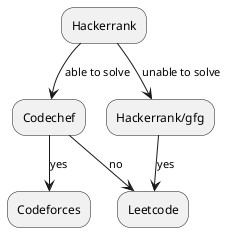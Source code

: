 
@startuml

"Hackerrank" -->[able to solve] "Codechef"

"Hackerrank" -->[unable to solve] "Hackerrank/gfg"

"Codechef" -->[yes] "Codeforces"

"Codechef" -->[no] "Leetcode"

"Hackerrank/gfg" -->[yes] "Leetcode"

@enduml